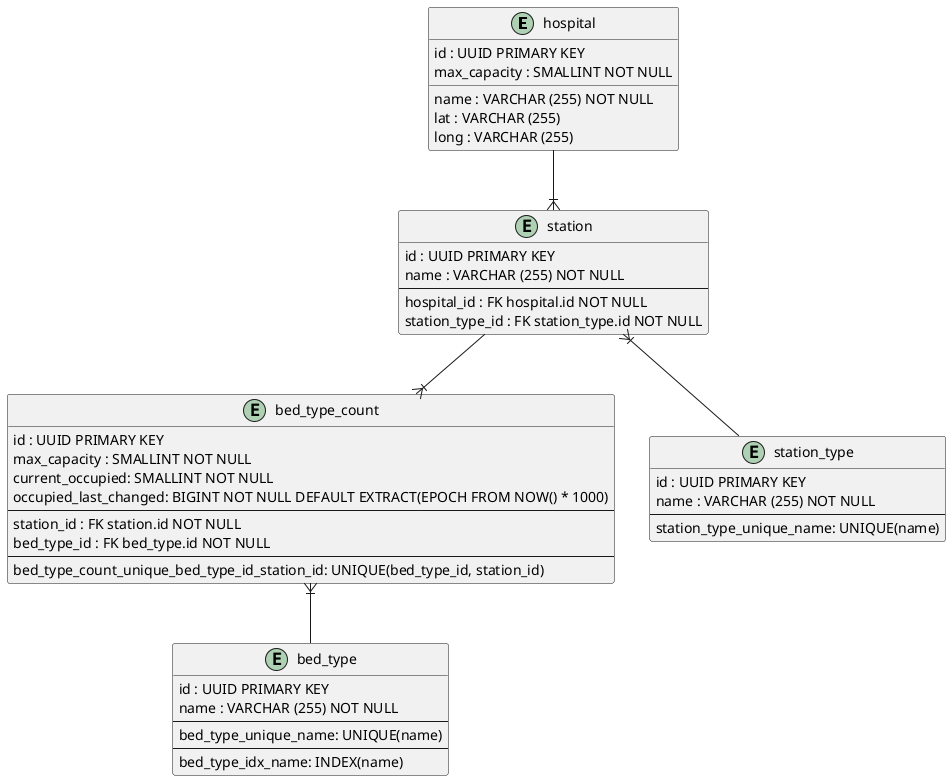 @startuml
entity hospital {
    id : UUID PRIMARY KEY
    name : VARCHAR (255) NOT NULL
    max_capacity : SMALLINT NOT NULL
    lat : VARCHAR (255)
    long : VARCHAR (255)
}

entity station {
    id : UUID PRIMARY KEY
    name : VARCHAR (255) NOT NULL
    --
    hospital_id : FK hospital.id NOT NULL
    station_type_id : FK station_type.id NOT NULL
}

entity bed_type_count {
    id : UUID PRIMARY KEY
    max_capacity : SMALLINT NOT NULL
    current_occupied: SMALLINT NOT NULL
    occupied_last_changed: BIGINT NOT NULL DEFAULT EXTRACT(EPOCH FROM NOW() * 1000)
    --
    station_id : FK station.id NOT NULL
    bed_type_id : FK bed_type.id NOT NULL
    --
    bed_type_count_unique_bed_type_id_station_id: UNIQUE(bed_type_id, station_id)
}

entity bed_type {
    id : UUID PRIMARY KEY
    name : VARCHAR (255) NOT NULL
    --
    bed_type_unique_name: UNIQUE(name)
    --
    bed_type_idx_name: INDEX(name)
}

entity station_type {
    id : UUID PRIMARY KEY
    name : VARCHAR (255) NOT NULL
    --
    station_type_unique_name: UNIQUE(name)
}

hospital --|{ station
station }|-- station_type
station --|{ bed_type_count
bed_type_count }|-- bed_type
@enduml